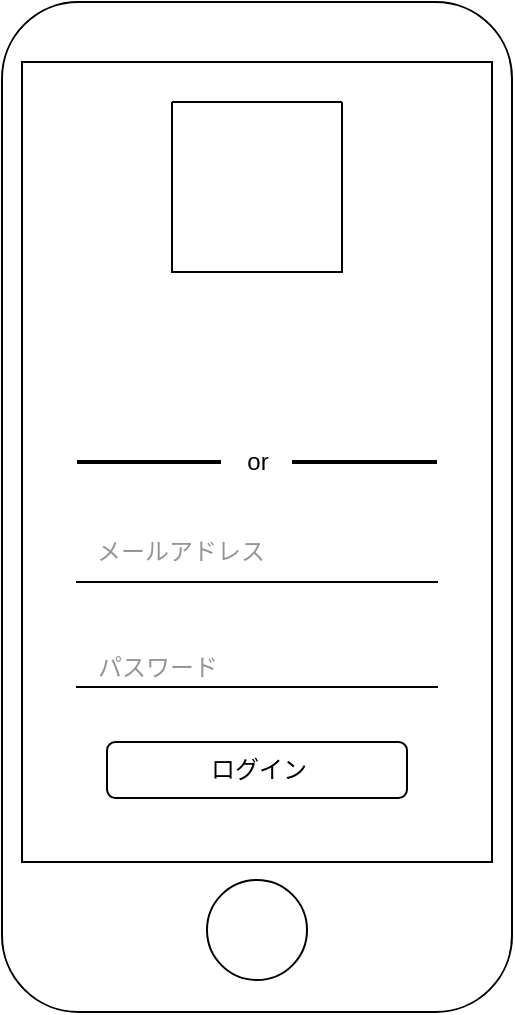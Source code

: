 <mxfile version="19.0.3" type="github"><diagram id="0OuX2L7p2YiCW_sP_NVh" name="Page-1"><mxGraphModel dx="770" dy="513" grid="1" gridSize="10" guides="1" tooltips="1" connect="1" arrows="1" fold="1" page="1" pageScale="1" pageWidth="827" pageHeight="1169" math="0" shadow="0"><root><mxCell id="0"/><mxCell id="1" parent="0"/><mxCell id="RiLjqM5EfCnXXm7U_EA--4" value="" style="rounded=1;whiteSpace=wrap;html=1;rotation=90;" vertex="1" parent="1"><mxGeometry x="175" y="805" width="505" height="255" as="geometry"/></mxCell><mxCell id="RiLjqM5EfCnXXm7U_EA--5" value="" style="rounded=0;whiteSpace=wrap;html=1;rotation=90;" vertex="1" parent="1"><mxGeometry x="227.5" y="792.5" width="400" height="235" as="geometry"/></mxCell><mxCell id="RiLjqM5EfCnXXm7U_EA--6" value="" style="ellipse;whiteSpace=wrap;html=1;aspect=fixed;rounded=1;" vertex="1" parent="1"><mxGeometry x="402.5" y="1119" width="50" height="50" as="geometry"/></mxCell><mxCell id="RiLjqM5EfCnXXm7U_EA--9" value="ログイン" style="html=1;rounded=1;" vertex="1" parent="1"><mxGeometry x="352.5" y="1050" width="150" height="28" as="geometry"/></mxCell><mxCell id="RiLjqM5EfCnXXm7U_EA--10" value="" style="shape=table;startSize=0;container=1;collapsible=1;childLayout=tableLayout;fixedRows=1;rowLines=0;fontStyle=0;align=center;resizeLast=1;strokeColor=none;fillColor=none;collapsible=0;rounded=1;" vertex="1" parent="1"><mxGeometry x="337.5" y="940" width="180" height="30" as="geometry"/></mxCell><mxCell id="RiLjqM5EfCnXXm7U_EA--11" value="" style="shape=tableRow;horizontal=0;startSize=0;swimlaneHead=0;swimlaneBody=0;fillColor=none;collapsible=0;dropTarget=0;points=[[0,0.5],[1,0.5]];portConstraint=eastwest;top=0;left=0;right=0;bottom=1;rounded=1;" vertex="1" parent="RiLjqM5EfCnXXm7U_EA--10"><mxGeometry width="180" height="30" as="geometry"/></mxCell><mxCell id="RiLjqM5EfCnXXm7U_EA--12" value="" style="shape=partialRectangle;connectable=0;fillColor=none;top=0;left=0;bottom=0;right=0;fontStyle=1;overflow=hidden;rounded=1;" vertex="1" parent="RiLjqM5EfCnXXm7U_EA--11"><mxGeometry width="20" height="30" as="geometry"><mxRectangle width="20" height="30" as="alternateBounds"/></mxGeometry></mxCell><mxCell id="RiLjqM5EfCnXXm7U_EA--13" value="" style="shape=partialRectangle;connectable=0;fillColor=none;top=0;left=0;bottom=0;right=0;align=left;spacingLeft=6;fontStyle=5;overflow=hidden;rounded=1;fontColor=#969696;" vertex="1" parent="RiLjqM5EfCnXXm7U_EA--11"><mxGeometry x="20" width="160" height="30" as="geometry"><mxRectangle width="160" height="30" as="alternateBounds"/></mxGeometry></mxCell><mxCell id="RiLjqM5EfCnXXm7U_EA--14" value="" style="shape=table;startSize=0;container=1;collapsible=1;childLayout=tableLayout;fixedRows=1;rowLines=0;fontStyle=0;align=center;resizeLast=1;strokeColor=none;fillColor=none;collapsible=0;rounded=1;" vertex="1" parent="1"><mxGeometry x="337.5" y="992.5" width="180" height="30" as="geometry"/></mxCell><mxCell id="RiLjqM5EfCnXXm7U_EA--15" value="" style="shape=tableRow;horizontal=0;startSize=0;swimlaneHead=0;swimlaneBody=0;fillColor=none;collapsible=0;dropTarget=0;points=[[0,0.5],[1,0.5]];portConstraint=eastwest;top=0;left=0;right=0;bottom=1;rounded=1;" vertex="1" parent="RiLjqM5EfCnXXm7U_EA--14"><mxGeometry width="180" height="30" as="geometry"/></mxCell><mxCell id="RiLjqM5EfCnXXm7U_EA--16" value="" style="shape=partialRectangle;connectable=0;fillColor=none;top=0;left=0;bottom=0;right=0;fontStyle=1;overflow=hidden;rounded=1;" vertex="1" parent="RiLjqM5EfCnXXm7U_EA--15"><mxGeometry width="20" height="30" as="geometry"><mxRectangle width="20" height="30" as="alternateBounds"/></mxGeometry></mxCell><mxCell id="RiLjqM5EfCnXXm7U_EA--17" value="" style="shape=partialRectangle;connectable=0;fillColor=none;top=0;left=0;bottom=0;right=0;align=left;spacingLeft=6;fontStyle=5;overflow=hidden;rounded=1;fontColor=#969696;" vertex="1" parent="RiLjqM5EfCnXXm7U_EA--15"><mxGeometry x="20" width="160" height="30" as="geometry"><mxRectangle width="160" height="30" as="alternateBounds"/></mxGeometry></mxCell><mxCell id="RiLjqM5EfCnXXm7U_EA--18" value="" style="line;strokeWidth=2;html=1;rounded=1;fontColor=#969696;" vertex="1" parent="1"><mxGeometry x="337.5" y="905" width="72" height="10" as="geometry"/></mxCell><mxCell id="RiLjqM5EfCnXXm7U_EA--19" value="" style="line;strokeWidth=2;html=1;rounded=1;fontColor=#969696;" vertex="1" parent="1"><mxGeometry x="445" y="905" width="72.5" height="10" as="geometry"/></mxCell><UserObject label="メールアドレス" placeholders="1" name="Variable" id="RiLjqM5EfCnXXm7U_EA--21"><mxCell style="text;html=1;strokeColor=none;fillColor=none;align=center;verticalAlign=middle;whiteSpace=wrap;overflow=hidden;rounded=1;fontColor=#969696;" vertex="1" parent="1"><mxGeometry x="337.5" y="945" width="102.5" height="20" as="geometry"/></mxCell></UserObject><UserObject label="パスワード" placeholders="1" name="Variable" id="RiLjqM5EfCnXXm7U_EA--22"><mxCell style="text;html=1;strokeColor=none;fillColor=none;align=center;verticalAlign=middle;whiteSpace=wrap;overflow=hidden;rounded=1;fontColor=#969696;" vertex="1" parent="1"><mxGeometry x="337.5" y="1002.5" width="80" height="20" as="geometry"/></mxCell></UserObject><mxCell id="RiLjqM5EfCnXXm7U_EA--23" value="&lt;font color=&quot;#000000&quot;&gt;or&lt;/font&gt;" style="text;html=1;strokeColor=none;fillColor=none;align=center;verticalAlign=middle;whiteSpace=wrap;rounded=0;fontColor=#969696;" vertex="1" parent="1"><mxGeometry x="397.5" y="895" width="60" height="30" as="geometry"/></mxCell><mxCell id="RiLjqM5EfCnXXm7U_EA--25" value="" style="swimlane;startSize=0;rounded=1;fontColor=#000000;" vertex="1" parent="1"><mxGeometry x="385" y="730" width="85" height="85" as="geometry"><mxRectangle x="385" y="730" width="50" height="40" as="alternateBounds"/></mxGeometry></mxCell></root></mxGraphModel></diagram></mxfile>